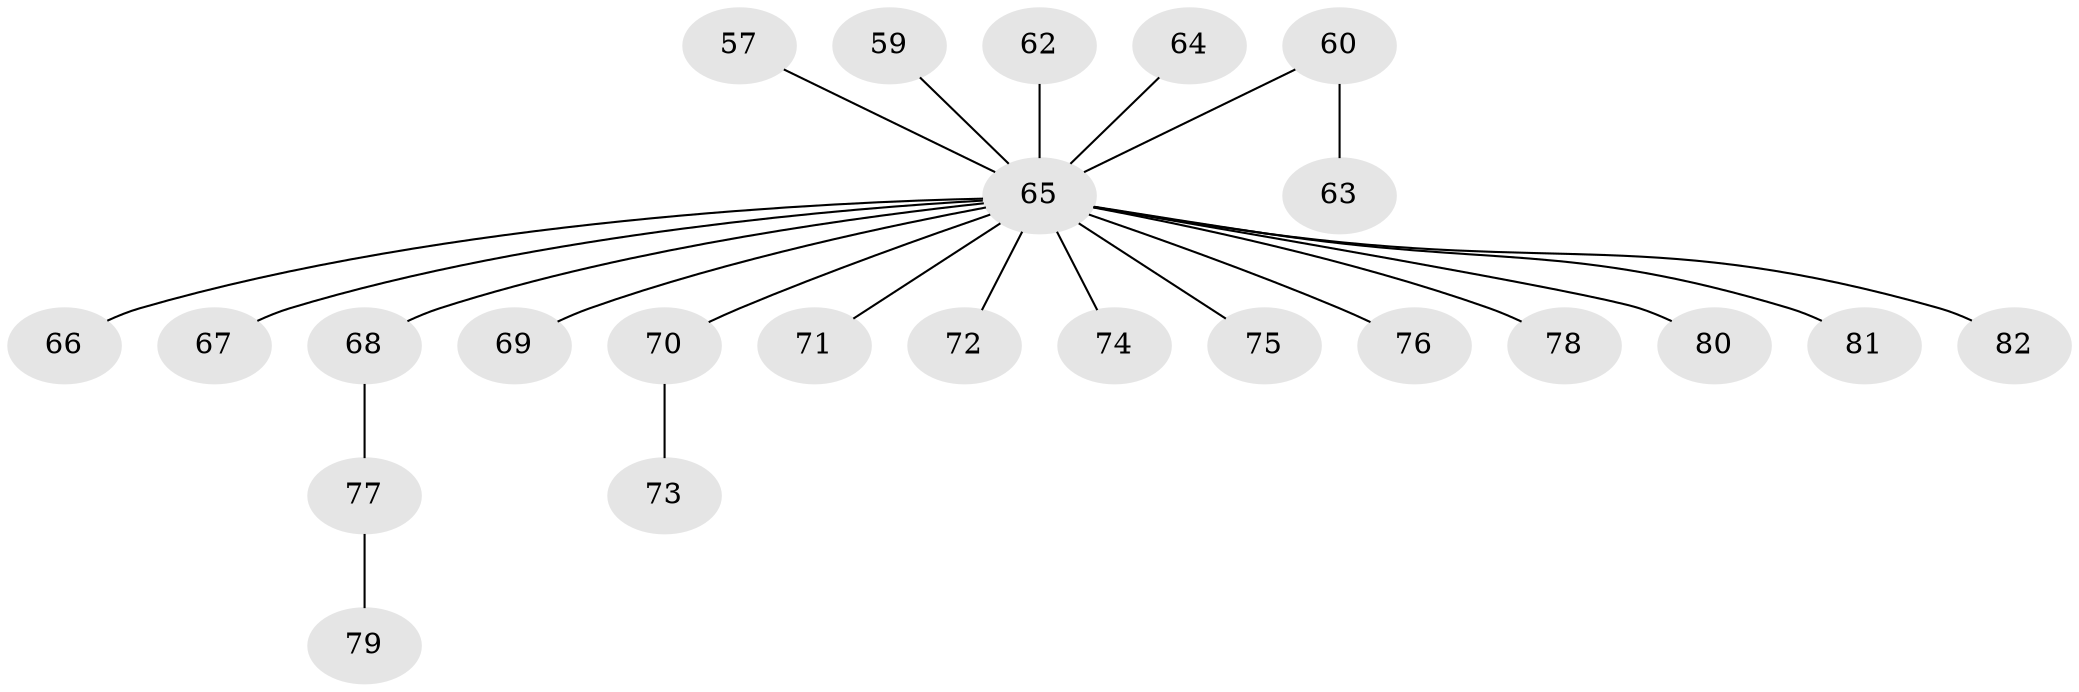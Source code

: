 // original degree distribution, {3: 0.15853658536585366, 8: 0.012195121951219513, 2: 0.3170731707317073, 4: 0.08536585365853659, 1: 0.4268292682926829}
// Generated by graph-tools (version 1.1) at 2025/56/03/04/25 21:56:00]
// undirected, 24 vertices, 23 edges
graph export_dot {
graph [start="1"]
  node [color=gray90,style=filled];
  57;
  59;
  60 [super="+49"];
  62;
  63;
  64;
  65 [super="+12+16+48+19+17+18+20+22+23+26+28+30+38+41+29+31+58+32+61+33+40+37+42+44+55+53+46+47+50+51+56"];
  66;
  67;
  68;
  69;
  70;
  71;
  72;
  73;
  74;
  75;
  76;
  77;
  78;
  79;
  80;
  81;
  82;
  57 -- 65;
  59 -- 65;
  60 -- 65;
  60 -- 63;
  62 -- 65;
  64 -- 65;
  65 -- 74;
  65 -- 81;
  65 -- 69;
  65 -- 70;
  65 -- 72;
  65 -- 68;
  65 -- 75;
  65 -- 76;
  65 -- 80;
  65 -- 82;
  65 -- 66;
  65 -- 78;
  65 -- 71;
  65 -- 67;
  68 -- 77;
  70 -- 73;
  77 -- 79;
}
